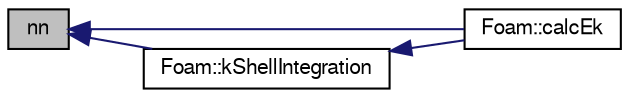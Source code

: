 digraph "nn"
{
  bgcolor="transparent";
  edge [fontname="FreeSans",fontsize="10",labelfontname="FreeSans",labelfontsize="10"];
  node [fontname="FreeSans",fontsize="10",shape=record];
  rankdir="LR";
  Node164 [label="nn",height=0.2,width=0.4,color="black", fillcolor="grey75", style="filled", fontcolor="black"];
  Node164 -> Node165 [dir="back",color="midnightblue",fontsize="10",style="solid",fontname="FreeSans"];
  Node165 [label="Foam::calcEk",height=0.2,width=0.4,color="black",URL="$a21124.html#a3c8b17730062f1799d5ff22dc12b338e"];
  Node164 -> Node166 [dir="back",color="midnightblue",fontsize="10",style="solid",fontname="FreeSans"];
  Node166 [label="Foam::kShellIntegration",height=0.2,width=0.4,color="black",URL="$a21124.html#aec40163ae7e05b5bceffe68aa37ea9ae"];
  Node166 -> Node165 [dir="back",color="midnightblue",fontsize="10",style="solid",fontname="FreeSans"];
}
